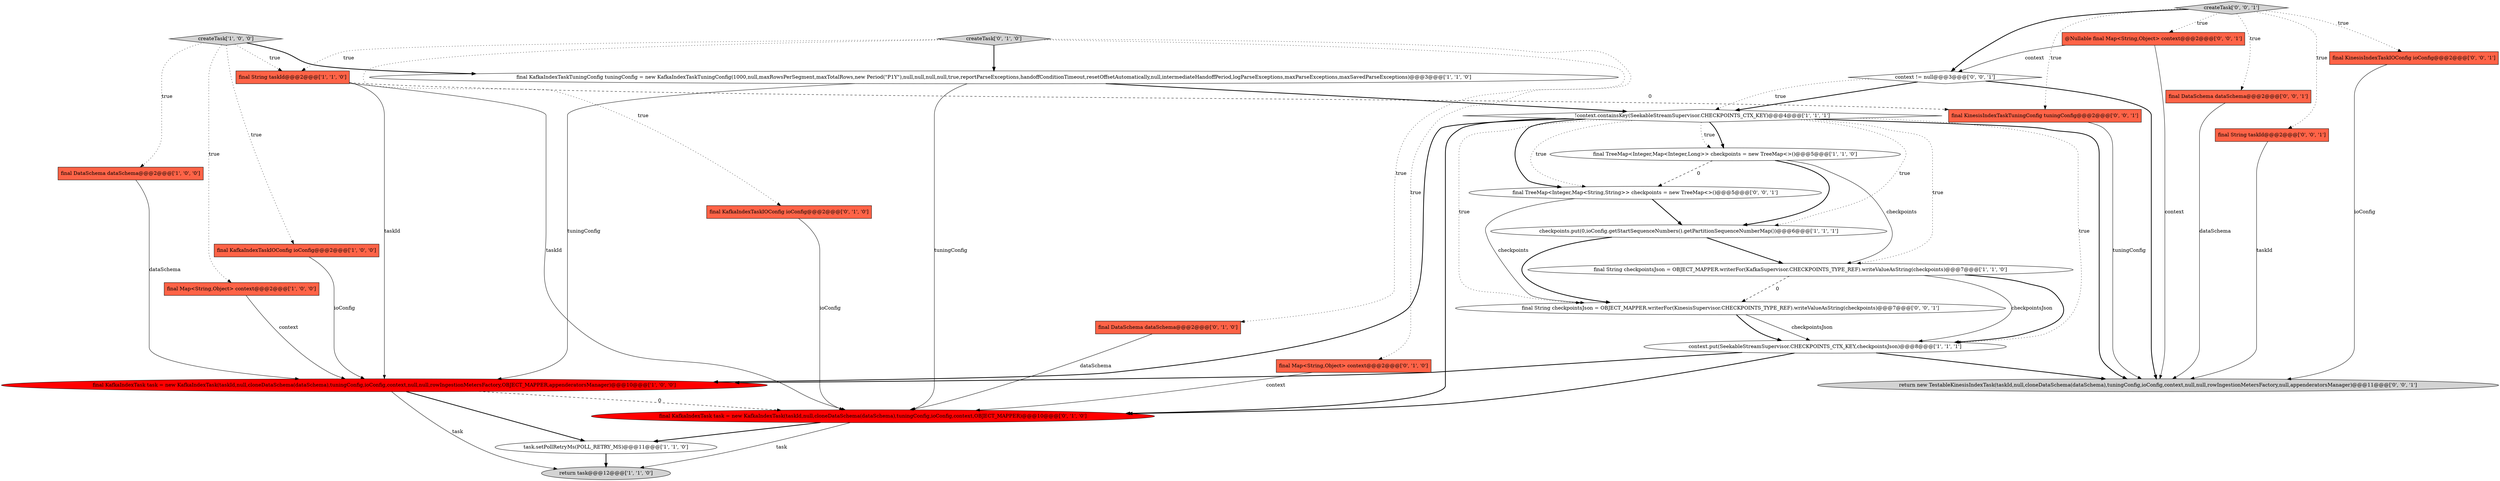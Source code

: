 digraph {
2 [style = filled, label = "final DataSchema dataSchema@@@2@@@['1', '0', '0']", fillcolor = tomato, shape = box image = "AAA0AAABBB1BBB"];
20 [style = filled, label = "final KinesisIndexTaskIOConfig ioConfig@@@2@@@['0', '0', '1']", fillcolor = tomato, shape = box image = "AAA0AAABBB3BBB"];
13 [style = filled, label = "return task@@@12@@@['1', '1', '0']", fillcolor = lightgray, shape = ellipse image = "AAA0AAABBB1BBB"];
3 [style = filled, label = "final KafkaIndexTaskIOConfig ioConfig@@@2@@@['1', '0', '0']", fillcolor = tomato, shape = box image = "AAA0AAABBB1BBB"];
14 [style = filled, label = "final KafkaIndexTaskIOConfig ioConfig@@@2@@@['0', '1', '0']", fillcolor = tomato, shape = box image = "AAA0AAABBB2BBB"];
9 [style = filled, label = "final String taskId@@@2@@@['1', '1', '0']", fillcolor = tomato, shape = box image = "AAA0AAABBB1BBB"];
11 [style = filled, label = "checkpoints.put(0,ioConfig.getStartSequenceNumbers().getPartitionSequenceNumberMap())@@@6@@@['1', '1', '1']", fillcolor = white, shape = ellipse image = "AAA0AAABBB1BBB"];
1 [style = filled, label = "final KafkaIndexTask task = new KafkaIndexTask(taskId,null,cloneDataSchema(dataSchema),tuningConfig,ioConfig,context,null,null,rowIngestionMetersFactory,OBJECT_MAPPER,appenderatorsManager)@@@10@@@['1', '0', '0']", fillcolor = red, shape = ellipse image = "AAA1AAABBB1BBB"];
22 [style = filled, label = "@Nullable final Map<String,Object> context@@@2@@@['0', '0', '1']", fillcolor = tomato, shape = box image = "AAA0AAABBB3BBB"];
7 [style = filled, label = "final KafkaIndexTaskTuningConfig tuningConfig = new KafkaIndexTaskTuningConfig(1000,null,maxRowsPerSegment,maxTotalRows,new Period(\"P1Y\"),null,null,null,null,true,reportParseExceptions,handoffConditionTimeout,resetOffsetAutomatically,null,intermediateHandoffPeriod,logParseExceptions,maxParseExceptions,maxSavedParseExceptions)@@@3@@@['1', '1', '0']", fillcolor = white, shape = ellipse image = "AAA0AAABBB1BBB"];
4 [style = filled, label = "!context.containsKey(SeekableStreamSupervisor.CHECKPOINTS_CTX_KEY)@@@4@@@['1', '1', '1']", fillcolor = white, shape = diamond image = "AAA0AAABBB1BBB"];
24 [style = filled, label = "return new TestableKinesisIndexTask(taskId,null,cloneDataSchema(dataSchema),tuningConfig,ioConfig,context,null,null,rowIngestionMetersFactory,null,appenderatorsManager)@@@11@@@['0', '0', '1']", fillcolor = lightgray, shape = ellipse image = "AAA0AAABBB3BBB"];
28 [style = filled, label = "final KinesisIndexTaskTuningConfig tuningConfig@@@2@@@['0', '0', '1']", fillcolor = tomato, shape = box image = "AAA0AAABBB3BBB"];
6 [style = filled, label = "context.put(SeekableStreamSupervisor.CHECKPOINTS_CTX_KEY,checkpointsJson)@@@8@@@['1', '1', '1']", fillcolor = white, shape = ellipse image = "AAA0AAABBB1BBB"];
16 [style = filled, label = "final DataSchema dataSchema@@@2@@@['0', '1', '0']", fillcolor = tomato, shape = box image = "AAA0AAABBB2BBB"];
0 [style = filled, label = "final TreeMap<Integer,Map<Integer,Long>> checkpoints = new TreeMap<>()@@@5@@@['1', '1', '0']", fillcolor = white, shape = ellipse image = "AAA0AAABBB1BBB"];
8 [style = filled, label = "createTask['1', '0', '0']", fillcolor = lightgray, shape = diamond image = "AAA0AAABBB1BBB"];
23 [style = filled, label = "context != null@@@3@@@['0', '0', '1']", fillcolor = white, shape = diamond image = "AAA0AAABBB3BBB"];
18 [style = filled, label = "createTask['0', '1', '0']", fillcolor = lightgray, shape = diamond image = "AAA0AAABBB2BBB"];
17 [style = filled, label = "final Map<String,Object> context@@@2@@@['0', '1', '0']", fillcolor = tomato, shape = box image = "AAA0AAABBB2BBB"];
15 [style = filled, label = "final KafkaIndexTask task = new KafkaIndexTask(taskId,null,cloneDataSchema(dataSchema),tuningConfig,ioConfig,context,OBJECT_MAPPER)@@@10@@@['0', '1', '0']", fillcolor = red, shape = ellipse image = "AAA1AAABBB2BBB"];
25 [style = filled, label = "final TreeMap<Integer,Map<String,String>> checkpoints = new TreeMap<>()@@@5@@@['0', '0', '1']", fillcolor = white, shape = ellipse image = "AAA0AAABBB3BBB"];
27 [style = filled, label = "final DataSchema dataSchema@@@2@@@['0', '0', '1']", fillcolor = tomato, shape = box image = "AAA0AAABBB3BBB"];
10 [style = filled, label = "task.setPollRetryMs(POLL_RETRY_MS)@@@11@@@['1', '1', '0']", fillcolor = white, shape = ellipse image = "AAA0AAABBB1BBB"];
19 [style = filled, label = "final String checkpointsJson = OBJECT_MAPPER.writerFor(KinesisSupervisor.CHECKPOINTS_TYPE_REF).writeValueAsString(checkpoints)@@@7@@@['0', '0', '1']", fillcolor = white, shape = ellipse image = "AAA0AAABBB3BBB"];
12 [style = filled, label = "final String checkpointsJson = OBJECT_MAPPER.writerFor(KafkaSupervisor.CHECKPOINTS_TYPE_REF).writeValueAsString(checkpoints)@@@7@@@['1', '1', '0']", fillcolor = white, shape = ellipse image = "AAA0AAABBB1BBB"];
5 [style = filled, label = "final Map<String,Object> context@@@2@@@['1', '0', '0']", fillcolor = tomato, shape = box image = "AAA0AAABBB1BBB"];
21 [style = filled, label = "createTask['0', '0', '1']", fillcolor = lightgray, shape = diamond image = "AAA0AAABBB3BBB"];
26 [style = filled, label = "final String taskId@@@2@@@['0', '0', '1']", fillcolor = tomato, shape = box image = "AAA0AAABBB3BBB"];
4->6 [style = dotted, label="true"];
7->1 [style = solid, label="tuningConfig"];
3->1 [style = solid, label="ioConfig"];
2->1 [style = solid, label="dataSchema"];
5->1 [style = solid, label="context"];
15->10 [style = bold, label=""];
4->24 [style = bold, label=""];
15->13 [style = solid, label="task"];
21->20 [style = dotted, label="true"];
4->25 [style = bold, label=""];
18->16 [style = dotted, label="true"];
8->2 [style = dotted, label="true"];
1->15 [style = dashed, label="0"];
22->24 [style = solid, label="context"];
4->0 [style = dotted, label="true"];
19->6 [style = solid, label="checkpointsJson"];
4->15 [style = bold, label=""];
9->28 [style = dashed, label="0"];
27->24 [style = solid, label="dataSchema"];
23->4 [style = bold, label=""];
17->15 [style = solid, label="context"];
0->11 [style = bold, label=""];
4->11 [style = dotted, label="true"];
14->15 [style = solid, label="ioConfig"];
6->24 [style = bold, label=""];
11->12 [style = bold, label=""];
21->27 [style = dotted, label="true"];
21->22 [style = dotted, label="true"];
7->4 [style = bold, label=""];
16->15 [style = solid, label="dataSchema"];
4->25 [style = dotted, label="true"];
11->19 [style = bold, label=""];
25->19 [style = solid, label="checkpoints"];
19->6 [style = bold, label=""];
12->6 [style = bold, label=""];
28->24 [style = solid, label="tuningConfig"];
18->14 [style = dotted, label="true"];
8->3 [style = dotted, label="true"];
21->28 [style = dotted, label="true"];
6->15 [style = bold, label=""];
8->7 [style = bold, label=""];
4->0 [style = bold, label=""];
12->6 [style = solid, label="checkpointsJson"];
6->1 [style = bold, label=""];
23->24 [style = bold, label=""];
23->4 [style = dotted, label="true"];
0->25 [style = dashed, label="0"];
21->26 [style = dotted, label="true"];
10->13 [style = bold, label=""];
12->19 [style = dashed, label="0"];
26->24 [style = solid, label="taskId"];
8->5 [style = dotted, label="true"];
22->23 [style = solid, label="context"];
20->24 [style = solid, label="ioConfig"];
25->11 [style = bold, label=""];
9->15 [style = solid, label="taskId"];
18->9 [style = dotted, label="true"];
1->13 [style = solid, label="task"];
7->15 [style = solid, label="tuningConfig"];
0->12 [style = solid, label="checkpoints"];
4->1 [style = bold, label=""];
18->17 [style = dotted, label="true"];
8->9 [style = dotted, label="true"];
18->7 [style = bold, label=""];
9->1 [style = solid, label="taskId"];
4->12 [style = dotted, label="true"];
1->10 [style = bold, label=""];
4->19 [style = dotted, label="true"];
21->23 [style = bold, label=""];
}
